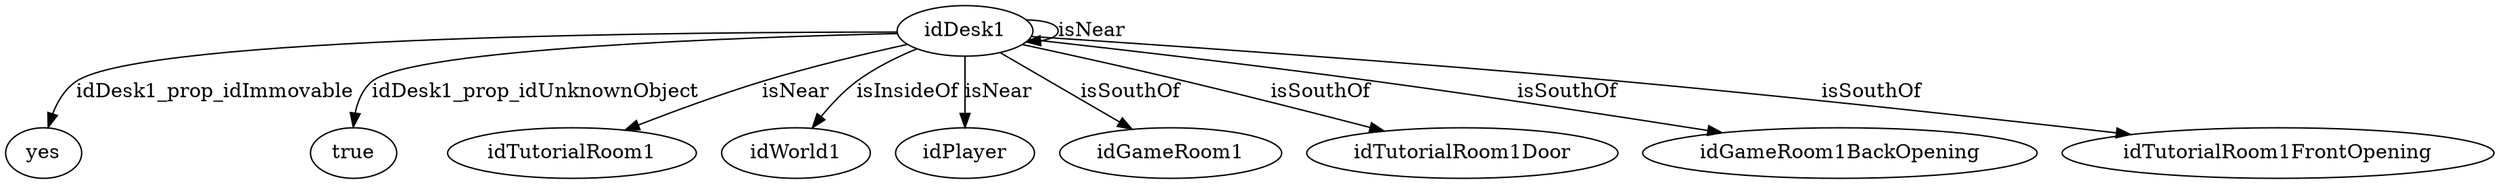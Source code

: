 digraph  {
idDesk1 [node_type=entity_node];
yes [node_type=property_node];
true [node_type=property_node];
idTutorialRoom1 [node_type=entity_node];
idWorld1 [node_type=entity_node];
idPlayer [node_type=entity_node];
idGameRoom1 [node_type=entity_node];
idTutorialRoom1Door [node_type=entity_node];
idGameRoom1BackOpening [node_type=entity_node];
idTutorialRoom1FrontOpening [node_type=entity_node];
idDesk1 -> yes  [edge_type=property, label=idDesk1_prop_idImmovable];
idDesk1 -> true  [edge_type=property, label=idDesk1_prop_idUnknownObject];
idDesk1 -> idTutorialRoom1  [edge_type=relationship, label=isNear];
idDesk1 -> idWorld1  [edge_type=relationship, label=isInsideOf];
idDesk1 -> idPlayer  [edge_type=relationship, label=isNear];
idDesk1 -> idDesk1  [edge_type=relationship, label=isNear];
idDesk1 -> idGameRoom1  [edge_type=relationship, label=isSouthOf];
idDesk1 -> idTutorialRoom1Door  [edge_type=relationship, label=isSouthOf];
idDesk1 -> idGameRoom1BackOpening  [edge_type=relationship, label=isSouthOf];
idDesk1 -> idTutorialRoom1FrontOpening  [edge_type=relationship, label=isSouthOf];
}
